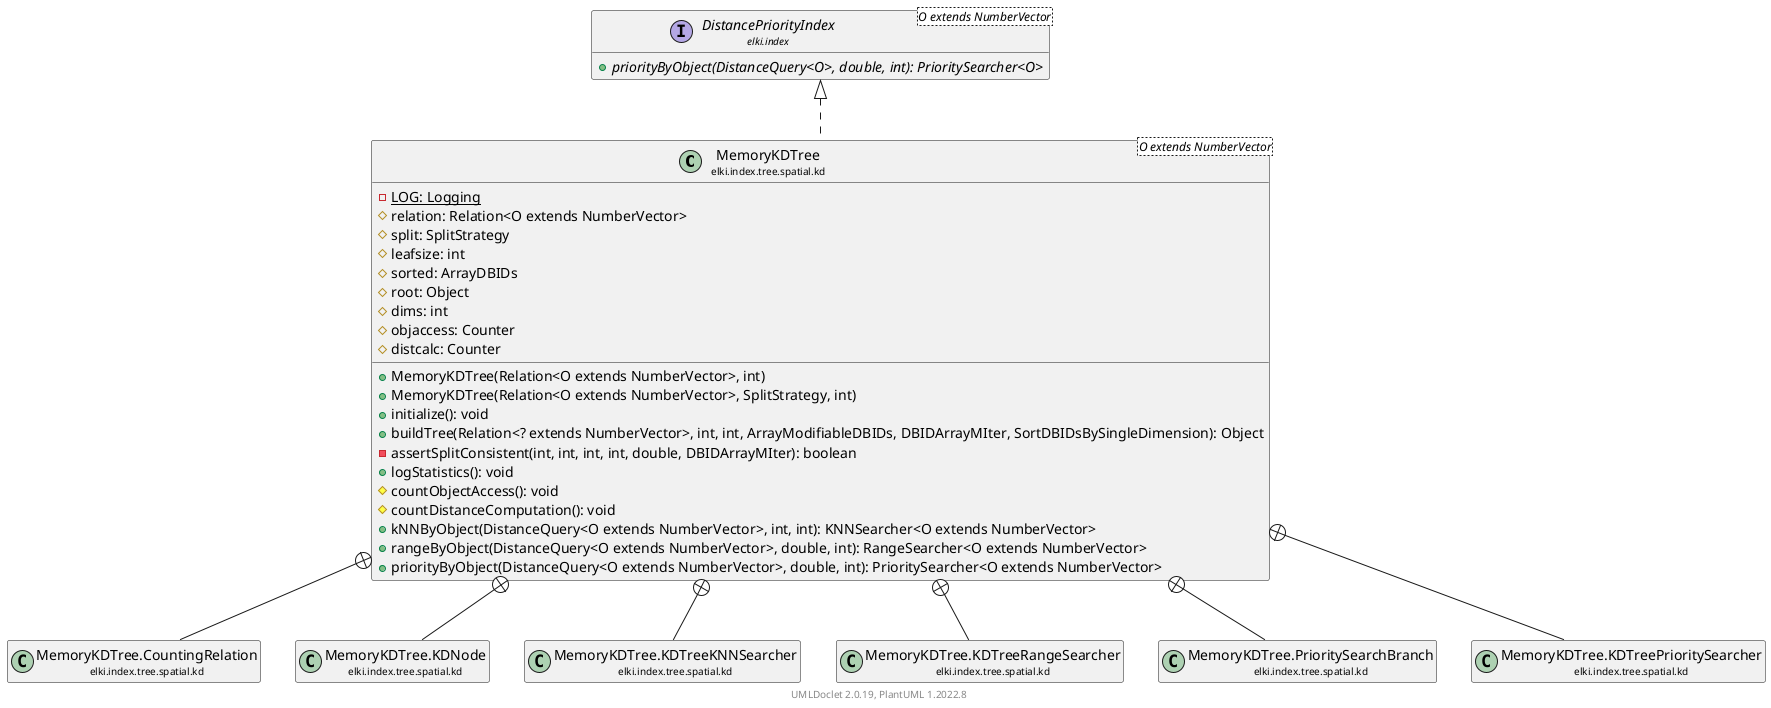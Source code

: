 @startuml
    remove .*\.(Instance|Par|Parameterizer|Factory)$
    set namespaceSeparator none
    hide empty fields
    hide empty methods

    class "<size:14>MemoryKDTree\n<size:10>elki.index.tree.spatial.kd" as elki.index.tree.spatial.kd.MemoryKDTree<O extends NumberVector> [[MemoryKDTree.html]] {
        {static} -LOG: Logging
        #relation: Relation<O extends NumberVector>
        #split: SplitStrategy
        #leafsize: int
        #sorted: ArrayDBIDs
        #root: Object
        #dims: int
        #objaccess: Counter
        #distcalc: Counter
        +MemoryKDTree(Relation<O extends NumberVector>, int)
        +MemoryKDTree(Relation<O extends NumberVector>, SplitStrategy, int)
        +initialize(): void
        +buildTree(Relation<? extends NumberVector>, int, int, ArrayModifiableDBIDs, DBIDArrayMIter, SortDBIDsBySingleDimension): Object
        -assertSplitConsistent(int, int, int, int, double, DBIDArrayMIter): boolean
        +logStatistics(): void
        #countObjectAccess(): void
        #countDistanceComputation(): void
        +kNNByObject(DistanceQuery<O extends NumberVector>, int, int): KNNSearcher<O extends NumberVector>
        +rangeByObject(DistanceQuery<O extends NumberVector>, double, int): RangeSearcher<O extends NumberVector>
        +priorityByObject(DistanceQuery<O extends NumberVector>, double, int): PrioritySearcher<O extends NumberVector>
    }

    interface "<size:14>DistancePriorityIndex\n<size:10>elki.index" as elki.index.DistancePriorityIndex<O extends NumberVector> [[../../../DistancePriorityIndex.html]] {
        {abstract} +priorityByObject(DistanceQuery<O>, double, int): PrioritySearcher<O>
    }
    class "<size:14>MemoryKDTree.CountingRelation\n<size:10>elki.index.tree.spatial.kd" as elki.index.tree.spatial.kd.MemoryKDTree.CountingRelation [[MemoryKDTree.CountingRelation.html]]
    class "<size:14>MemoryKDTree.KDNode\n<size:10>elki.index.tree.spatial.kd" as elki.index.tree.spatial.kd.MemoryKDTree.KDNode [[MemoryKDTree.KDNode.html]]
    class "<size:14>MemoryKDTree.KDTreeKNNSearcher\n<size:10>elki.index.tree.spatial.kd" as elki.index.tree.spatial.kd.MemoryKDTree.KDTreeKNNSearcher [[MemoryKDTree.KDTreeKNNSearcher.html]]
    class "<size:14>MemoryKDTree.KDTreeRangeSearcher\n<size:10>elki.index.tree.spatial.kd" as elki.index.tree.spatial.kd.MemoryKDTree.KDTreeRangeSearcher [[MemoryKDTree.KDTreeRangeSearcher.html]]
    class "<size:14>MemoryKDTree.PrioritySearchBranch\n<size:10>elki.index.tree.spatial.kd" as elki.index.tree.spatial.kd.MemoryKDTree.PrioritySearchBranch [[MemoryKDTree.PrioritySearchBranch.html]]
    class "<size:14>MemoryKDTree.KDTreePrioritySearcher\n<size:10>elki.index.tree.spatial.kd" as elki.index.tree.spatial.kd.MemoryKDTree.KDTreePrioritySearcher [[MemoryKDTree.KDTreePrioritySearcher.html]]
    class "<size:14>MemoryKDTree.Factory\n<size:10>elki.index.tree.spatial.kd" as elki.index.tree.spatial.kd.MemoryKDTree.Factory<O extends NumberVector> [[MemoryKDTree.Factory.html]]

    elki.index.DistancePriorityIndex <|.. elki.index.tree.spatial.kd.MemoryKDTree
    elki.index.tree.spatial.kd.MemoryKDTree +-- elki.index.tree.spatial.kd.MemoryKDTree.CountingRelation
    elki.index.tree.spatial.kd.MemoryKDTree +-- elki.index.tree.spatial.kd.MemoryKDTree.KDNode
    elki.index.tree.spatial.kd.MemoryKDTree +-- elki.index.tree.spatial.kd.MemoryKDTree.KDTreeKNNSearcher
    elki.index.tree.spatial.kd.MemoryKDTree +-- elki.index.tree.spatial.kd.MemoryKDTree.KDTreeRangeSearcher
    elki.index.tree.spatial.kd.MemoryKDTree +-- elki.index.tree.spatial.kd.MemoryKDTree.PrioritySearchBranch
    elki.index.tree.spatial.kd.MemoryKDTree +-- elki.index.tree.spatial.kd.MemoryKDTree.KDTreePrioritySearcher
    elki.index.tree.spatial.kd.MemoryKDTree +-- elki.index.tree.spatial.kd.MemoryKDTree.Factory

    center footer UMLDoclet 2.0.19, PlantUML 1.2022.8
@enduml
